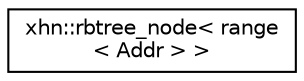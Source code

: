 digraph "Graphical Class Hierarchy"
{
  edge [fontname="Helvetica",fontsize="10",labelfontname="Helvetica",labelfontsize="10"];
  node [fontname="Helvetica",fontsize="10",shape=record];
  rankdir="LR";
  Node1 [label="xhn::rbtree_node\< range\l\< Addr \> \>",height=0.2,width=0.4,color="black", fillcolor="white", style="filled",URL="$classxhn_1_1rbtree__node.html"];
}
